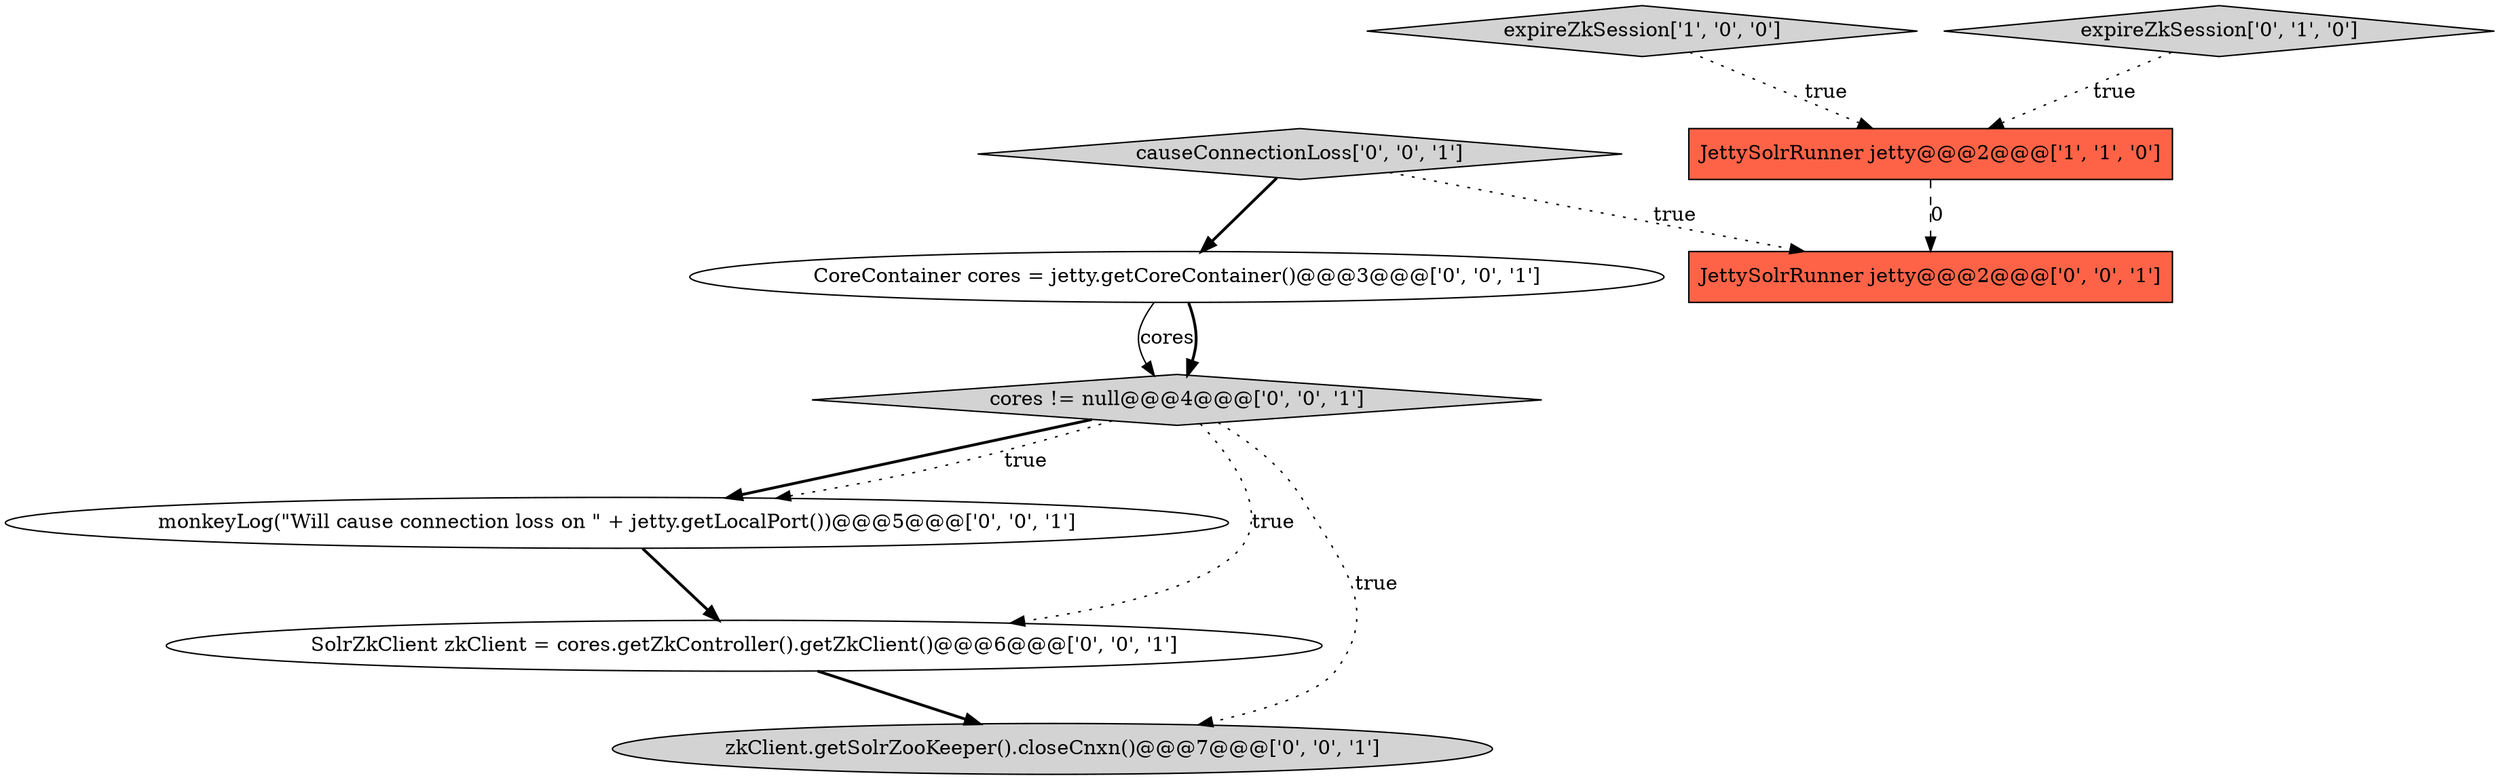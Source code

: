 digraph {
9 [style = filled, label = "CoreContainer cores = jetty.getCoreContainer()@@@3@@@['0', '0', '1']", fillcolor = white, shape = ellipse image = "AAA0AAABBB3BBB"];
1 [style = filled, label = "expireZkSession['1', '0', '0']", fillcolor = lightgray, shape = diamond image = "AAA0AAABBB1BBB"];
2 [style = filled, label = "expireZkSession['0', '1', '0']", fillcolor = lightgray, shape = diamond image = "AAA0AAABBB2BBB"];
6 [style = filled, label = "cores != null@@@4@@@['0', '0', '1']", fillcolor = lightgray, shape = diamond image = "AAA0AAABBB3BBB"];
3 [style = filled, label = "monkeyLog(\"Will cause connection loss on \" + jetty.getLocalPort())@@@5@@@['0', '0', '1']", fillcolor = white, shape = ellipse image = "AAA0AAABBB3BBB"];
4 [style = filled, label = "zkClient.getSolrZooKeeper().closeCnxn()@@@7@@@['0', '0', '1']", fillcolor = lightgray, shape = ellipse image = "AAA0AAABBB3BBB"];
0 [style = filled, label = "JettySolrRunner jetty@@@2@@@['1', '1', '0']", fillcolor = tomato, shape = box image = "AAA0AAABBB1BBB"];
5 [style = filled, label = "SolrZkClient zkClient = cores.getZkController().getZkClient()@@@6@@@['0', '0', '1']", fillcolor = white, shape = ellipse image = "AAA0AAABBB3BBB"];
8 [style = filled, label = "JettySolrRunner jetty@@@2@@@['0', '0', '1']", fillcolor = tomato, shape = box image = "AAA0AAABBB3BBB"];
7 [style = filled, label = "causeConnectionLoss['0', '0', '1']", fillcolor = lightgray, shape = diamond image = "AAA0AAABBB3BBB"];
7->9 [style = bold, label=""];
6->5 [style = dotted, label="true"];
6->4 [style = dotted, label="true"];
2->0 [style = dotted, label="true"];
3->5 [style = bold, label=""];
6->3 [style = bold, label=""];
0->8 [style = dashed, label="0"];
1->0 [style = dotted, label="true"];
5->4 [style = bold, label=""];
6->3 [style = dotted, label="true"];
9->6 [style = solid, label="cores"];
9->6 [style = bold, label=""];
7->8 [style = dotted, label="true"];
}
